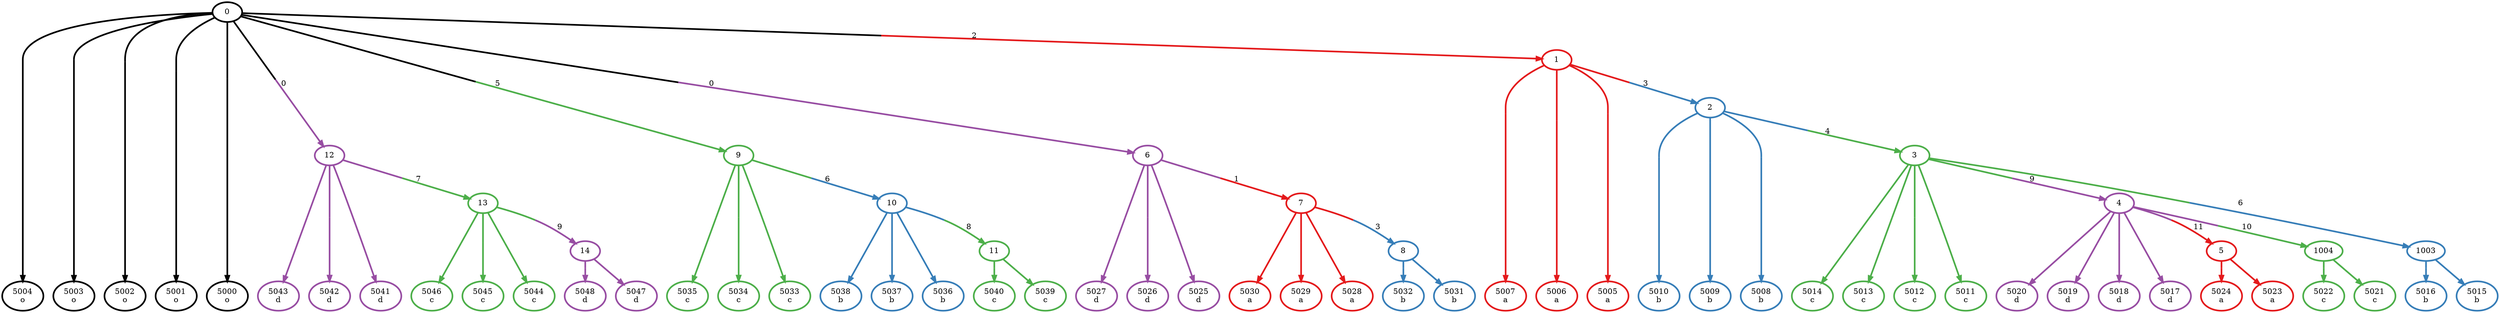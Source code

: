 digraph T {
	{
		rank=same
		0 [penwidth=3,colorscheme=set19,color=4,label="5048\nd"]
		1 [penwidth=3,colorscheme=set19,color=4,label="5047\nd"]
		2 [penwidth=3,colorscheme=set19,color=3,label="5046\nc"]
		3 [penwidth=3,colorscheme=set19,color=3,label="5045\nc"]
		4 [penwidth=3,colorscheme=set19,color=3,label="5044\nc"]
		5 [penwidth=3,colorscheme=set19,color=3,label="5040\nc"]
		6 [penwidth=3,colorscheme=set19,color=3,label="5039\nc"]
		7 [penwidth=3,colorscheme=set19,color=2,label="5038\nb"]
		8 [penwidth=3,colorscheme=set19,color=2,label="5037\nb"]
		9 [penwidth=3,colorscheme=set19,color=2,label="5036\nb"]
		10 [penwidth=3,colorscheme=set19,color=2,label="5032\nb"]
		11 [penwidth=3,colorscheme=set19,color=2,label="5031\nb"]
		12 [penwidth=3,colorscheme=set19,color=1,label="5030\na"]
		13 [penwidth=3,colorscheme=set19,color=1,label="5029\na"]
		14 [penwidth=3,colorscheme=set19,color=1,label="5028\na"]
		15 [penwidth=3,colorscheme=set19,color=1,label="5024\na"]
		16 [penwidth=3,colorscheme=set19,color=1,label="5023\na"]
		17 [penwidth=3,colorscheme=set19,color=3,label="5022\nc"]
		18 [penwidth=3,colorscheme=set19,color=3,label="5021\nc"]
		19 [penwidth=3,colorscheme=set19,color=4,label="5020\nd"]
		20 [penwidth=3,colorscheme=set19,color=4,label="5019\nd"]
		21 [penwidth=3,colorscheme=set19,color=4,label="5018\nd"]
		22 [penwidth=3,colorscheme=set19,color=4,label="5017\nd"]
		23 [penwidth=3,colorscheme=set19,color=2,label="5016\nb"]
		24 [penwidth=3,colorscheme=set19,color=2,label="5015\nb"]
		25 [penwidth=3,colorscheme=set19,color=3,label="5014\nc"]
		26 [penwidth=3,colorscheme=set19,color=3,label="5013\nc"]
		27 [penwidth=3,colorscheme=set19,color=3,label="5012\nc"]
		28 [penwidth=3,colorscheme=set19,color=3,label="5011\nc"]
		29 [penwidth=3,colorscheme=set19,color=2,label="5010\nb"]
		30 [penwidth=3,colorscheme=set19,color=2,label="5009\nb"]
		31 [penwidth=3,colorscheme=set19,color=2,label="5008\nb"]
		32 [penwidth=3,colorscheme=set19,color=4,label="5043\nd"]
		33 [penwidth=3,colorscheme=set19,color=4,label="5042\nd"]
		34 [penwidth=3,colorscheme=set19,color=4,label="5041\nd"]
		35 [penwidth=3,colorscheme=set19,color=3,label="5035\nc"]
		36 [penwidth=3,colorscheme=set19,color=3,label="5034\nc"]
		37 [penwidth=3,colorscheme=set19,color=3,label="5033\nc"]
		38 [penwidth=3,colorscheme=set19,color=4,label="5027\nd"]
		39 [penwidth=3,colorscheme=set19,color=4,label="5026\nd"]
		40 [penwidth=3,colorscheme=set19,color=4,label="5025\nd"]
		41 [penwidth=3,colorscheme=set19,color=1,label="5007\na"]
		42 [penwidth=3,colorscheme=set19,color=1,label="5006\na"]
		43 [penwidth=3,colorscheme=set19,color=1,label="5005\na"]
		44 [penwidth=3,colorscheme=set19,color=11,label="5004\no"]
		45 [penwidth=3,colorscheme=set19,color=11,label="5003\no"]
		46 [penwidth=3,colorscheme=set19,color=11,label="5002\no"]
		47 [penwidth=3,colorscheme=set19,color=11,label="5001\no"]
		48 [penwidth=3,colorscheme=set19,color=11,label="5000\no"]
	}
	49 [penwidth=3,colorscheme=set19,color=4,label="14"]
	50 [penwidth=3,colorscheme=set19,color=3,label="13"]
	51 [penwidth=3,colorscheme=set19,color=3,label="11"]
	52 [penwidth=3,colorscheme=set19,color=2,label="10"]
	53 [penwidth=3,colorscheme=set19,color=2,label="8"]
	54 [penwidth=3,colorscheme=set19,color=1,label="7"]
	55 [penwidth=3,colorscheme=set19,color=1,label="5"]
	56 [penwidth=3,colorscheme=set19,color=3,label="1004"]
	57 [penwidth=3,colorscheme=set19,color=4,label="4"]
	58 [penwidth=3,colorscheme=set19,color=2,label="1003"]
	59 [penwidth=3,colorscheme=set19,color=3,label="3"]
	60 [penwidth=3,colorscheme=set19,color=2,label="2"]
	61 [penwidth=3,colorscheme=set19,color=4,label="12"]
	62 [penwidth=3,colorscheme=set19,color=3,label="9"]
	63 [penwidth=3,colorscheme=set19,color=4,label="6"]
	64 [penwidth=3,colorscheme=set19,color=1,label="1"]
	65 [penwidth=3,colorscheme=set19,color=11,label="0"]
	49 -> 0 [penwidth=3,colorscheme=set19,color="4;0.5:4"]
	49 -> 1 [penwidth=3,colorscheme=set19,color="4;0.5:4"]
	50 -> 2 [penwidth=3,colorscheme=set19,color="3;0.5:3"]
	50 -> 3 [penwidth=3,colorscheme=set19,color="3;0.5:3"]
	50 -> 4 [penwidth=3,colorscheme=set19,color="3;0.5:3"]
	50 -> 49 [penwidth=3,colorscheme=set19,color="3;0.5:4",label="9"]
	51 -> 5 [penwidth=3,colorscheme=set19,color="3;0.5:3"]
	51 -> 6 [penwidth=3,colorscheme=set19,color="3;0.5:3"]
	52 -> 7 [penwidth=3,colorscheme=set19,color="2;0.5:2"]
	52 -> 8 [penwidth=3,colorscheme=set19,color="2;0.5:2"]
	52 -> 9 [penwidth=3,colorscheme=set19,color="2;0.5:2"]
	52 -> 51 [penwidth=3,colorscheme=set19,color="2;0.5:3",label="8"]
	53 -> 10 [penwidth=3,colorscheme=set19,color="2;0.5:2"]
	53 -> 11 [penwidth=3,colorscheme=set19,color="2;0.5:2"]
	54 -> 12 [penwidth=3,colorscheme=set19,color="1;0.5:1"]
	54 -> 13 [penwidth=3,colorscheme=set19,color="1;0.5:1"]
	54 -> 14 [penwidth=3,colorscheme=set19,color="1;0.5:1"]
	54 -> 53 [penwidth=3,colorscheme=set19,color="1;0.5:2",label="3"]
	55 -> 15 [penwidth=3,colorscheme=set19,color="1;0.5:1"]
	55 -> 16 [penwidth=3,colorscheme=set19,color="1;0.5:1"]
	56 -> 17 [penwidth=3,colorscheme=set19,color="3;0.5:3"]
	56 -> 18 [penwidth=3,colorscheme=set19,color="3;0.5:3"]
	57 -> 19 [penwidth=3,colorscheme=set19,color="4;0.5:4"]
	57 -> 20 [penwidth=3,colorscheme=set19,color="4;0.5:4"]
	57 -> 21 [penwidth=3,colorscheme=set19,color="4;0.5:4"]
	57 -> 22 [penwidth=3,colorscheme=set19,color="4;0.5:4"]
	57 -> 55 [penwidth=3,colorscheme=set19,color="4;0.5:1",label="11"]
	57 -> 56 [penwidth=3,colorscheme=set19,color="4;0.5:3",label="10"]
	58 -> 23 [penwidth=3,colorscheme=set19,color="2;0.5:2"]
	58 -> 24 [penwidth=3,colorscheme=set19,color="2;0.5:2"]
	59 -> 25 [penwidth=3,colorscheme=set19,color="3;0.5:3"]
	59 -> 26 [penwidth=3,colorscheme=set19,color="3;0.5:3"]
	59 -> 27 [penwidth=3,colorscheme=set19,color="3;0.5:3"]
	59 -> 28 [penwidth=3,colorscheme=set19,color="3;0.5:3"]
	59 -> 57 [penwidth=3,colorscheme=set19,color="3;0.5:4",label="9"]
	59 -> 58 [penwidth=3,colorscheme=set19,color="3;0.5:2",label="6"]
	60 -> 29 [penwidth=3,colorscheme=set19,color="2;0.5:2"]
	60 -> 30 [penwidth=3,colorscheme=set19,color="2;0.5:2"]
	60 -> 31 [penwidth=3,colorscheme=set19,color="2;0.5:2"]
	60 -> 59 [penwidth=3,colorscheme=set19,color="2;0.5:3",label="4"]
	61 -> 32 [penwidth=3,colorscheme=set19,color="4;0.5:4"]
	61 -> 33 [penwidth=3,colorscheme=set19,color="4;0.5:4"]
	61 -> 34 [penwidth=3,colorscheme=set19,color="4;0.5:4"]
	61 -> 50 [penwidth=3,colorscheme=set19,color="4;0.5:3",label="7"]
	62 -> 35 [penwidth=3,colorscheme=set19,color="3;0.5:3"]
	62 -> 36 [penwidth=3,colorscheme=set19,color="3;0.5:3"]
	62 -> 37 [penwidth=3,colorscheme=set19,color="3;0.5:3"]
	62 -> 52 [penwidth=3,colorscheme=set19,color="3;0.5:2",label="6"]
	63 -> 38 [penwidth=3,colorscheme=set19,color="4;0.5:4"]
	63 -> 39 [penwidth=3,colorscheme=set19,color="4;0.5:4"]
	63 -> 40 [penwidth=3,colorscheme=set19,color="4;0.5:4"]
	63 -> 54 [penwidth=3,colorscheme=set19,color="4;0.5:1",label="1"]
	64 -> 41 [penwidth=3,colorscheme=set19,color="1;0.5:1"]
	64 -> 42 [penwidth=3,colorscheme=set19,color="1;0.5:1"]
	64 -> 43 [penwidth=3,colorscheme=set19,color="1;0.5:1"]
	64 -> 60 [penwidth=3,colorscheme=set19,color="1;0.5:2",label="3"]
	65 -> 44 [penwidth=3,colorscheme=set19,color="11;0.5:11"]
	65 -> 45 [penwidth=3,colorscheme=set19,color="11;0.5:11"]
	65 -> 46 [penwidth=3,colorscheme=set19,color="11;0.5:11"]
	65 -> 47 [penwidth=3,colorscheme=set19,color="11;0.5:11"]
	65 -> 48 [penwidth=3,colorscheme=set19,color="11;0.5:11"]
	65 -> 61 [penwidth=3,colorscheme=set19,color="11;0.5:4",label="0"]
	65 -> 62 [penwidth=3,colorscheme=set19,color="11;0.5:3",label="5"]
	65 -> 63 [penwidth=3,colorscheme=set19,color="11;0.5:4",label="0"]
	65 -> 64 [penwidth=3,colorscheme=set19,color="11;0.5:1",label="2"]
}
